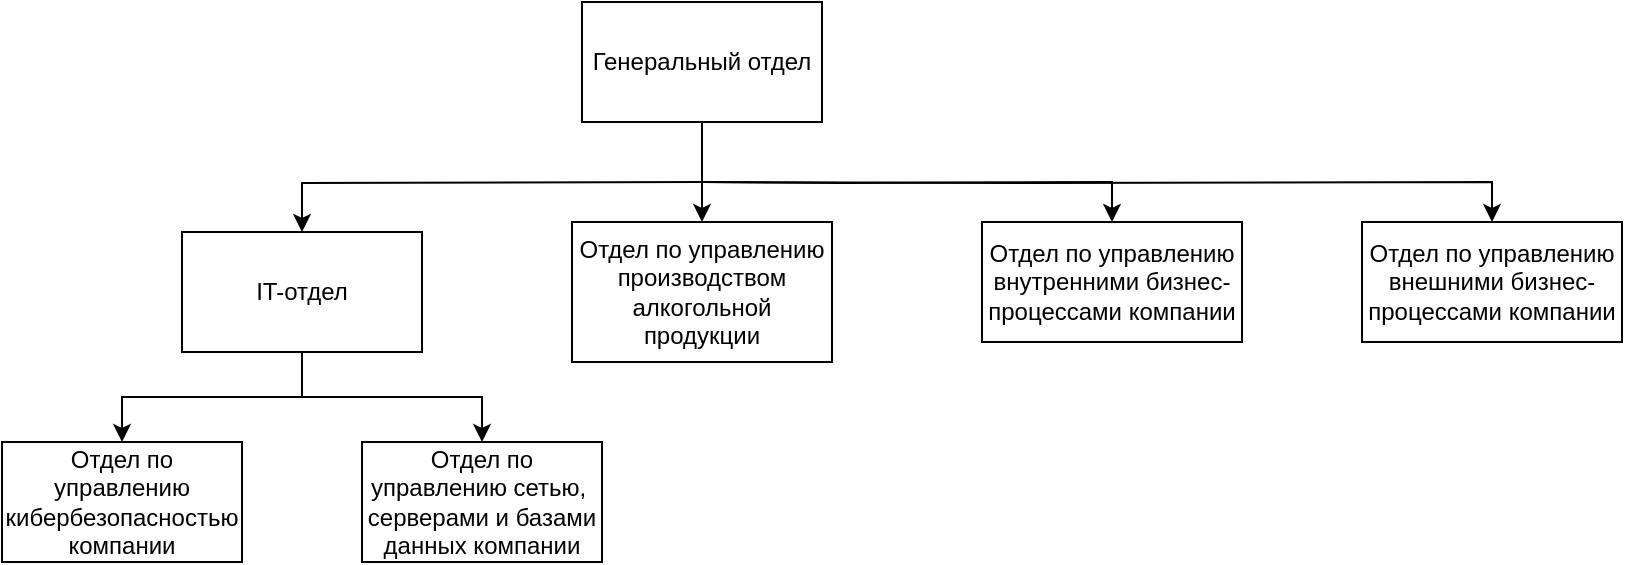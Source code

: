 <mxfile>
    <diagram id="FIo_00ZEmMk0vUw3KZ5B" name="Page-1">
        <mxGraphModel dx="556" dy="584" grid="1" gridSize="10" guides="1" tooltips="1" connect="1" arrows="1" fold="1" page="1" pageScale="1" pageWidth="850" pageHeight="1100" math="0" shadow="0">
            <root>
                <mxCell id="0"/>
                <mxCell id="1" parent="0"/>
                <mxCell id="2" style="edgeStyle=orthogonalEdgeStyle;rounded=0;orthogonalLoop=1;jettySize=auto;html=1;entryX=0.5;entryY=0;entryDx=0;entryDy=0;" edge="1" parent="1" target="11">
                    <mxGeometry relative="1" as="geometry">
                        <mxPoint x="360" y="130" as="sourcePoint"/>
                    </mxGeometry>
                </mxCell>
                <mxCell id="3" style="edgeStyle=orthogonalEdgeStyle;rounded=0;orthogonalLoop=1;jettySize=auto;html=1;entryX=0.5;entryY=0;entryDx=0;entryDy=0;" edge="1" parent="1" source="6" target="7">
                    <mxGeometry relative="1" as="geometry"/>
                </mxCell>
                <mxCell id="4" style="edgeStyle=orthogonalEdgeStyle;rounded=0;orthogonalLoop=1;jettySize=auto;html=1;entryX=0.5;entryY=0;entryDx=0;entryDy=0;" edge="1" parent="1" target="8">
                    <mxGeometry relative="1" as="geometry">
                        <mxPoint x="360" y="130" as="sourcePoint"/>
                    </mxGeometry>
                </mxCell>
                <mxCell id="5" style="edgeStyle=orthogonalEdgeStyle;rounded=0;orthogonalLoop=1;jettySize=auto;html=1;entryX=0.5;entryY=0;entryDx=0;entryDy=0;" edge="1" parent="1" target="12">
                    <mxGeometry relative="1" as="geometry">
                        <mxPoint x="360" y="130" as="sourcePoint"/>
                    </mxGeometry>
                </mxCell>
                <mxCell id="6" value="Генеральный отдел" style="rounded=0;whiteSpace=wrap;html=1;" vertex="1" parent="1">
                    <mxGeometry x="300" y="40" width="120" height="60" as="geometry"/>
                </mxCell>
                <mxCell id="7" value="Отдел по управлению производством алкогольной продукции" style="rounded=0;whiteSpace=wrap;html=1;" vertex="1" parent="1">
                    <mxGeometry x="295" y="150" width="130" height="70" as="geometry"/>
                </mxCell>
                <mxCell id="8" value="Отдел по управлению внутренними бизнес-процессами компании" style="rounded=0;whiteSpace=wrap;html=1;" vertex="1" parent="1">
                    <mxGeometry x="500" y="150" width="130" height="60" as="geometry"/>
                </mxCell>
                <mxCell id="9" style="edgeStyle=orthogonalEdgeStyle;rounded=0;orthogonalLoop=1;jettySize=auto;html=1;entryX=0.5;entryY=0;entryDx=0;entryDy=0;" edge="1" parent="1" source="11" target="14">
                    <mxGeometry relative="1" as="geometry">
                        <mxPoint x="250" y="220" as="targetPoint"/>
                    </mxGeometry>
                </mxCell>
                <mxCell id="10" style="edgeStyle=orthogonalEdgeStyle;rounded=0;orthogonalLoop=1;jettySize=auto;html=1;entryX=0.5;entryY=0;entryDx=0;entryDy=0;" edge="1" parent="1" source="11" target="13">
                    <mxGeometry relative="1" as="geometry"/>
                </mxCell>
                <mxCell id="11" value="IT-отдел" style="rounded=0;whiteSpace=wrap;html=1;" vertex="1" parent="1">
                    <mxGeometry x="100" y="155" width="120" height="60" as="geometry"/>
                </mxCell>
                <mxCell id="12" value="Отдел по управлению внешними бизнес-процессами компании" style="rounded=0;whiteSpace=wrap;html=1;" vertex="1" parent="1">
                    <mxGeometry x="690" y="150" width="130" height="60" as="geometry"/>
                </mxCell>
                <mxCell id="13" value="Отдел по управлению кибербезопасностью компании" style="rounded=0;whiteSpace=wrap;html=1;" vertex="1" parent="1">
                    <mxGeometry x="10" y="260" width="120" height="60" as="geometry"/>
                </mxCell>
                <mxCell id="14" value="Отдел по управлению сетью,&amp;nbsp; серверами и базами данных компании" style="rounded=0;whiteSpace=wrap;html=1;" vertex="1" parent="1">
                    <mxGeometry x="190" y="260" width="120" height="60" as="geometry"/>
                </mxCell>
            </root>
        </mxGraphModel>
    </diagram>
</mxfile>